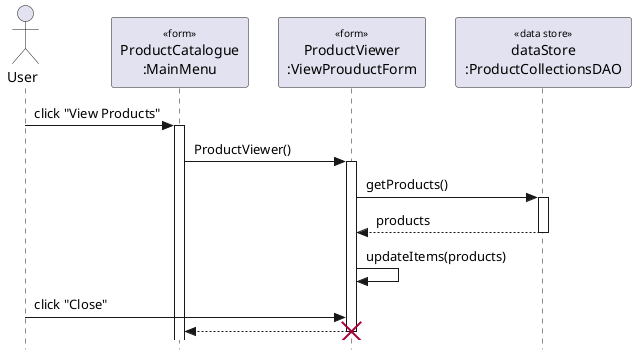 @startuml view products
' === Style Tweaks ===

skinparam {
  Style StrictUML
  RoundCorner 5
  ParticipantPadding 10
  Padding 2
  SequenceStereotype {
    Font {
      Size 10
      Style plain
    }
  }
}

' === Actors / Participants
actor "User" as user
participant "ProductCatalogue\n:MainMenu" as menu <<form>>
participant "ProductViewer\n:ViewProuductForm" as viewProduct <<form>>
participant "dataStore\n:ProductCollectionsDAO" as dataStore <<data store>>

' === Messages ===
user -> menu : click "View Products"
menu++
menu -> viewProduct : ProductViewer()
viewProduct++

viewProduct -> dataStore : getProducts()
dataStore++
return products

viewProduct -> viewProduct : updateItems(products)

user -> viewProduct : click "Close"
viewProduct --> menu
destroy viewProduct

@enduml